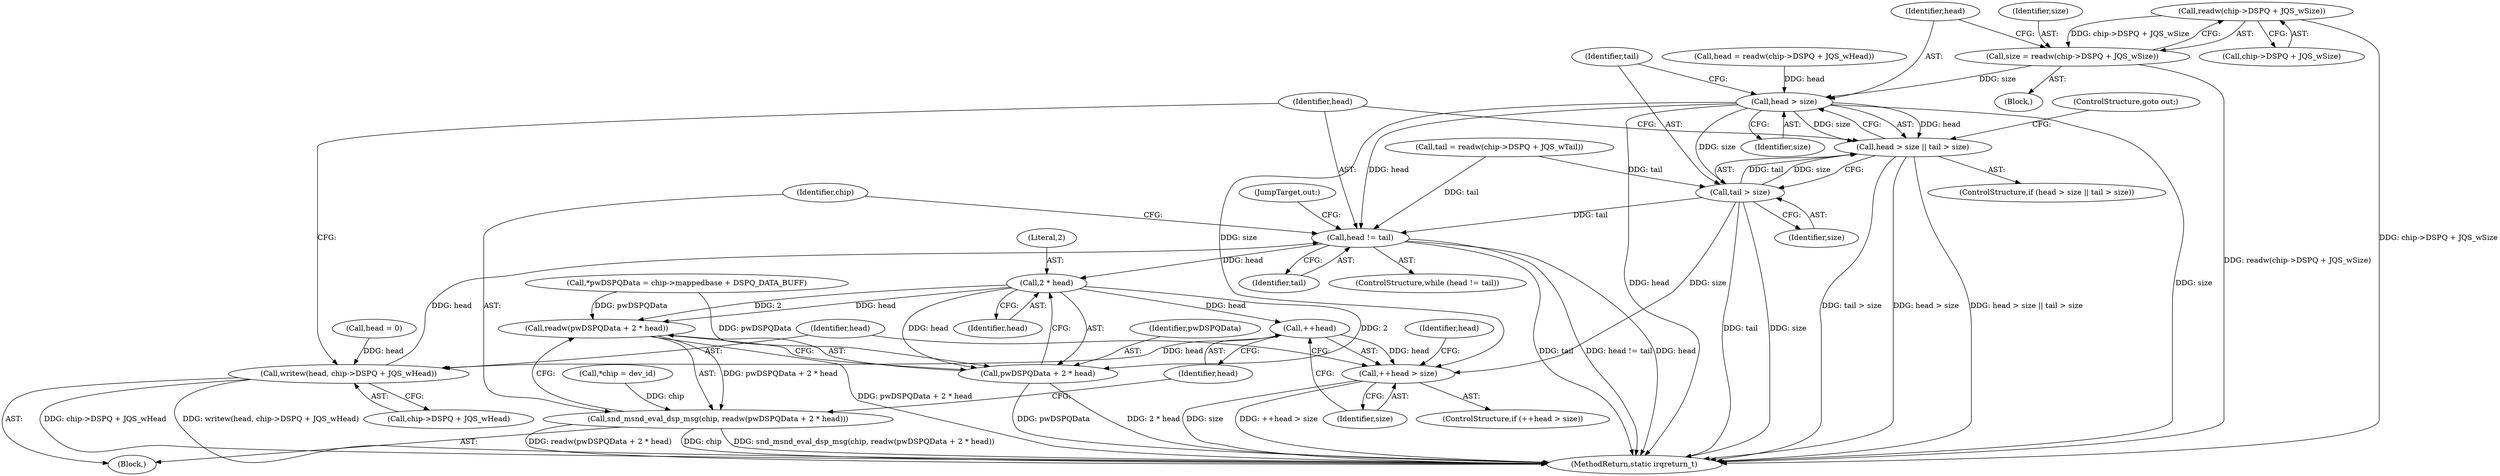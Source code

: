 digraph "0_linux_20e2b791796bd68816fa115f12be5320de2b8021_0@API" {
"1000141" [label="(Call,readw(chip->DSPQ + JQS_wSize))"];
"1000139" [label="(Call,size = readw(chip->DSPQ + JQS_wSize))"];
"1000149" [label="(Call,head > size)"];
"1000148" [label="(Call,head > size || tail > size)"];
"1000152" [label="(Call,tail > size)"];
"1000157" [label="(Call,head != tail)"];
"1000166" [label="(Call,2 * head)"];
"1000163" [label="(Call,readw(pwDSPQData + 2 * head))"];
"1000161" [label="(Call,snd_msnd_eval_dsp_msg(chip, readw(pwDSPQData + 2 * head)))"];
"1000164" [label="(Call,pwDSPQData + 2 * head)"];
"1000171" [label="(Call,++head)"];
"1000170" [label="(Call,++head > size)"];
"1000177" [label="(Call,writew(head, chip->DSPQ + JQS_wHead))"];
"1000150" [label="(Identifier,head)"];
"1000165" [label="(Identifier,pwDSPQData)"];
"1000162" [label="(Identifier,chip)"];
"1000113" [label="(Call,*pwDSPQData = chip->mappedbase + DSPQ_DATA_BUFF)"];
"1000153" [label="(Identifier,tail)"];
"1000171" [label="(Call,++head)"];
"1000159" [label="(Identifier,tail)"];
"1000177" [label="(Call,writew(head, chip->DSPQ + JQS_wHead))"];
"1000179" [label="(Call,chip->DSPQ + JQS_wHead)"];
"1000163" [label="(Call,readw(pwDSPQData + 2 * head))"];
"1000167" [label="(Literal,2)"];
"1000161" [label="(Call,snd_msnd_eval_dsp_msg(chip, readw(pwDSPQData + 2 * head)))"];
"1000164" [label="(Call,pwDSPQData + 2 * head)"];
"1000170" [label="(Call,++head > size)"];
"1000154" [label="(Identifier,size)"];
"1000158" [label="(Identifier,head)"];
"1000169" [label="(ControlStructure,if (++head > size))"];
"1000174" [label="(Call,head = 0)"];
"1000155" [label="(ControlStructure,goto out;)"];
"1000123" [label="(Call,head = readw(chip->DSPQ + JQS_wHead))"];
"1000178" [label="(Identifier,head)"];
"1000147" [label="(ControlStructure,if (head > size || tail > size))"];
"1000148" [label="(Call,head > size || tail > size)"];
"1000166" [label="(Call,2 * head)"];
"1000151" [label="(Identifier,size)"];
"1000168" [label="(Identifier,head)"];
"1000131" [label="(Call,tail = readw(chip->DSPQ + JQS_wTail))"];
"1000139" [label="(Call,size = readw(chip->DSPQ + JQS_wSize))"];
"1000109" [label="(Call,*chip = dev_id)"];
"1000157" [label="(Call,head != tail)"];
"1000175" [label="(Identifier,head)"];
"1000140" [label="(Identifier,size)"];
"1000160" [label="(Block,)"];
"1000142" [label="(Call,chip->DSPQ + JQS_wSize)"];
"1000149" [label="(Call,head > size)"];
"1000193" [label="(MethodReturn,static irqreturn_t)"];
"1000173" [label="(Identifier,size)"];
"1000172" [label="(Identifier,head)"];
"1000184" [label="(JumpTarget,out:)"];
"1000156" [label="(ControlStructure,while (head != tail))"];
"1000141" [label="(Call,readw(chip->DSPQ + JQS_wSize))"];
"1000152" [label="(Call,tail > size)"];
"1000107" [label="(Block,)"];
"1000141" -> "1000139"  [label="AST: "];
"1000141" -> "1000142"  [label="CFG: "];
"1000142" -> "1000141"  [label="AST: "];
"1000139" -> "1000141"  [label="CFG: "];
"1000141" -> "1000193"  [label="DDG: chip->DSPQ + JQS_wSize"];
"1000141" -> "1000139"  [label="DDG: chip->DSPQ + JQS_wSize"];
"1000139" -> "1000107"  [label="AST: "];
"1000140" -> "1000139"  [label="AST: "];
"1000150" -> "1000139"  [label="CFG: "];
"1000139" -> "1000193"  [label="DDG: readw(chip->DSPQ + JQS_wSize)"];
"1000139" -> "1000149"  [label="DDG: size"];
"1000149" -> "1000148"  [label="AST: "];
"1000149" -> "1000151"  [label="CFG: "];
"1000150" -> "1000149"  [label="AST: "];
"1000151" -> "1000149"  [label="AST: "];
"1000153" -> "1000149"  [label="CFG: "];
"1000148" -> "1000149"  [label="CFG: "];
"1000149" -> "1000193"  [label="DDG: size"];
"1000149" -> "1000193"  [label="DDG: head"];
"1000149" -> "1000148"  [label="DDG: head"];
"1000149" -> "1000148"  [label="DDG: size"];
"1000123" -> "1000149"  [label="DDG: head"];
"1000149" -> "1000152"  [label="DDG: size"];
"1000149" -> "1000157"  [label="DDG: head"];
"1000149" -> "1000170"  [label="DDG: size"];
"1000148" -> "1000147"  [label="AST: "];
"1000148" -> "1000152"  [label="CFG: "];
"1000152" -> "1000148"  [label="AST: "];
"1000155" -> "1000148"  [label="CFG: "];
"1000158" -> "1000148"  [label="CFG: "];
"1000148" -> "1000193"  [label="DDG: tail > size"];
"1000148" -> "1000193"  [label="DDG: head > size"];
"1000148" -> "1000193"  [label="DDG: head > size || tail > size"];
"1000152" -> "1000148"  [label="DDG: tail"];
"1000152" -> "1000148"  [label="DDG: size"];
"1000152" -> "1000154"  [label="CFG: "];
"1000153" -> "1000152"  [label="AST: "];
"1000154" -> "1000152"  [label="AST: "];
"1000152" -> "1000193"  [label="DDG: tail"];
"1000152" -> "1000193"  [label="DDG: size"];
"1000131" -> "1000152"  [label="DDG: tail"];
"1000152" -> "1000157"  [label="DDG: tail"];
"1000152" -> "1000170"  [label="DDG: size"];
"1000157" -> "1000156"  [label="AST: "];
"1000157" -> "1000159"  [label="CFG: "];
"1000158" -> "1000157"  [label="AST: "];
"1000159" -> "1000157"  [label="AST: "];
"1000162" -> "1000157"  [label="CFG: "];
"1000184" -> "1000157"  [label="CFG: "];
"1000157" -> "1000193"  [label="DDG: tail"];
"1000157" -> "1000193"  [label="DDG: head != tail"];
"1000157" -> "1000193"  [label="DDG: head"];
"1000177" -> "1000157"  [label="DDG: head"];
"1000131" -> "1000157"  [label="DDG: tail"];
"1000157" -> "1000166"  [label="DDG: head"];
"1000166" -> "1000164"  [label="AST: "];
"1000166" -> "1000168"  [label="CFG: "];
"1000167" -> "1000166"  [label="AST: "];
"1000168" -> "1000166"  [label="AST: "];
"1000164" -> "1000166"  [label="CFG: "];
"1000166" -> "1000163"  [label="DDG: 2"];
"1000166" -> "1000163"  [label="DDG: head"];
"1000166" -> "1000164"  [label="DDG: 2"];
"1000166" -> "1000164"  [label="DDG: head"];
"1000166" -> "1000171"  [label="DDG: head"];
"1000163" -> "1000161"  [label="AST: "];
"1000163" -> "1000164"  [label="CFG: "];
"1000164" -> "1000163"  [label="AST: "];
"1000161" -> "1000163"  [label="CFG: "];
"1000163" -> "1000193"  [label="DDG: pwDSPQData + 2 * head"];
"1000163" -> "1000161"  [label="DDG: pwDSPQData + 2 * head"];
"1000113" -> "1000163"  [label="DDG: pwDSPQData"];
"1000161" -> "1000160"  [label="AST: "];
"1000162" -> "1000161"  [label="AST: "];
"1000172" -> "1000161"  [label="CFG: "];
"1000161" -> "1000193"  [label="DDG: readw(pwDSPQData + 2 * head)"];
"1000161" -> "1000193"  [label="DDG: chip"];
"1000161" -> "1000193"  [label="DDG: snd_msnd_eval_dsp_msg(chip, readw(pwDSPQData + 2 * head))"];
"1000109" -> "1000161"  [label="DDG: chip"];
"1000165" -> "1000164"  [label="AST: "];
"1000164" -> "1000193"  [label="DDG: 2 * head"];
"1000164" -> "1000193"  [label="DDG: pwDSPQData"];
"1000113" -> "1000164"  [label="DDG: pwDSPQData"];
"1000171" -> "1000170"  [label="AST: "];
"1000171" -> "1000172"  [label="CFG: "];
"1000172" -> "1000171"  [label="AST: "];
"1000173" -> "1000171"  [label="CFG: "];
"1000171" -> "1000170"  [label="DDG: head"];
"1000171" -> "1000177"  [label="DDG: head"];
"1000170" -> "1000169"  [label="AST: "];
"1000170" -> "1000173"  [label="CFG: "];
"1000173" -> "1000170"  [label="AST: "];
"1000175" -> "1000170"  [label="CFG: "];
"1000178" -> "1000170"  [label="CFG: "];
"1000170" -> "1000193"  [label="DDG: size"];
"1000170" -> "1000193"  [label="DDG: ++head > size"];
"1000177" -> "1000160"  [label="AST: "];
"1000177" -> "1000179"  [label="CFG: "];
"1000178" -> "1000177"  [label="AST: "];
"1000179" -> "1000177"  [label="AST: "];
"1000158" -> "1000177"  [label="CFG: "];
"1000177" -> "1000193"  [label="DDG: chip->DSPQ + JQS_wHead"];
"1000177" -> "1000193"  [label="DDG: writew(head, chip->DSPQ + JQS_wHead)"];
"1000174" -> "1000177"  [label="DDG: head"];
}
